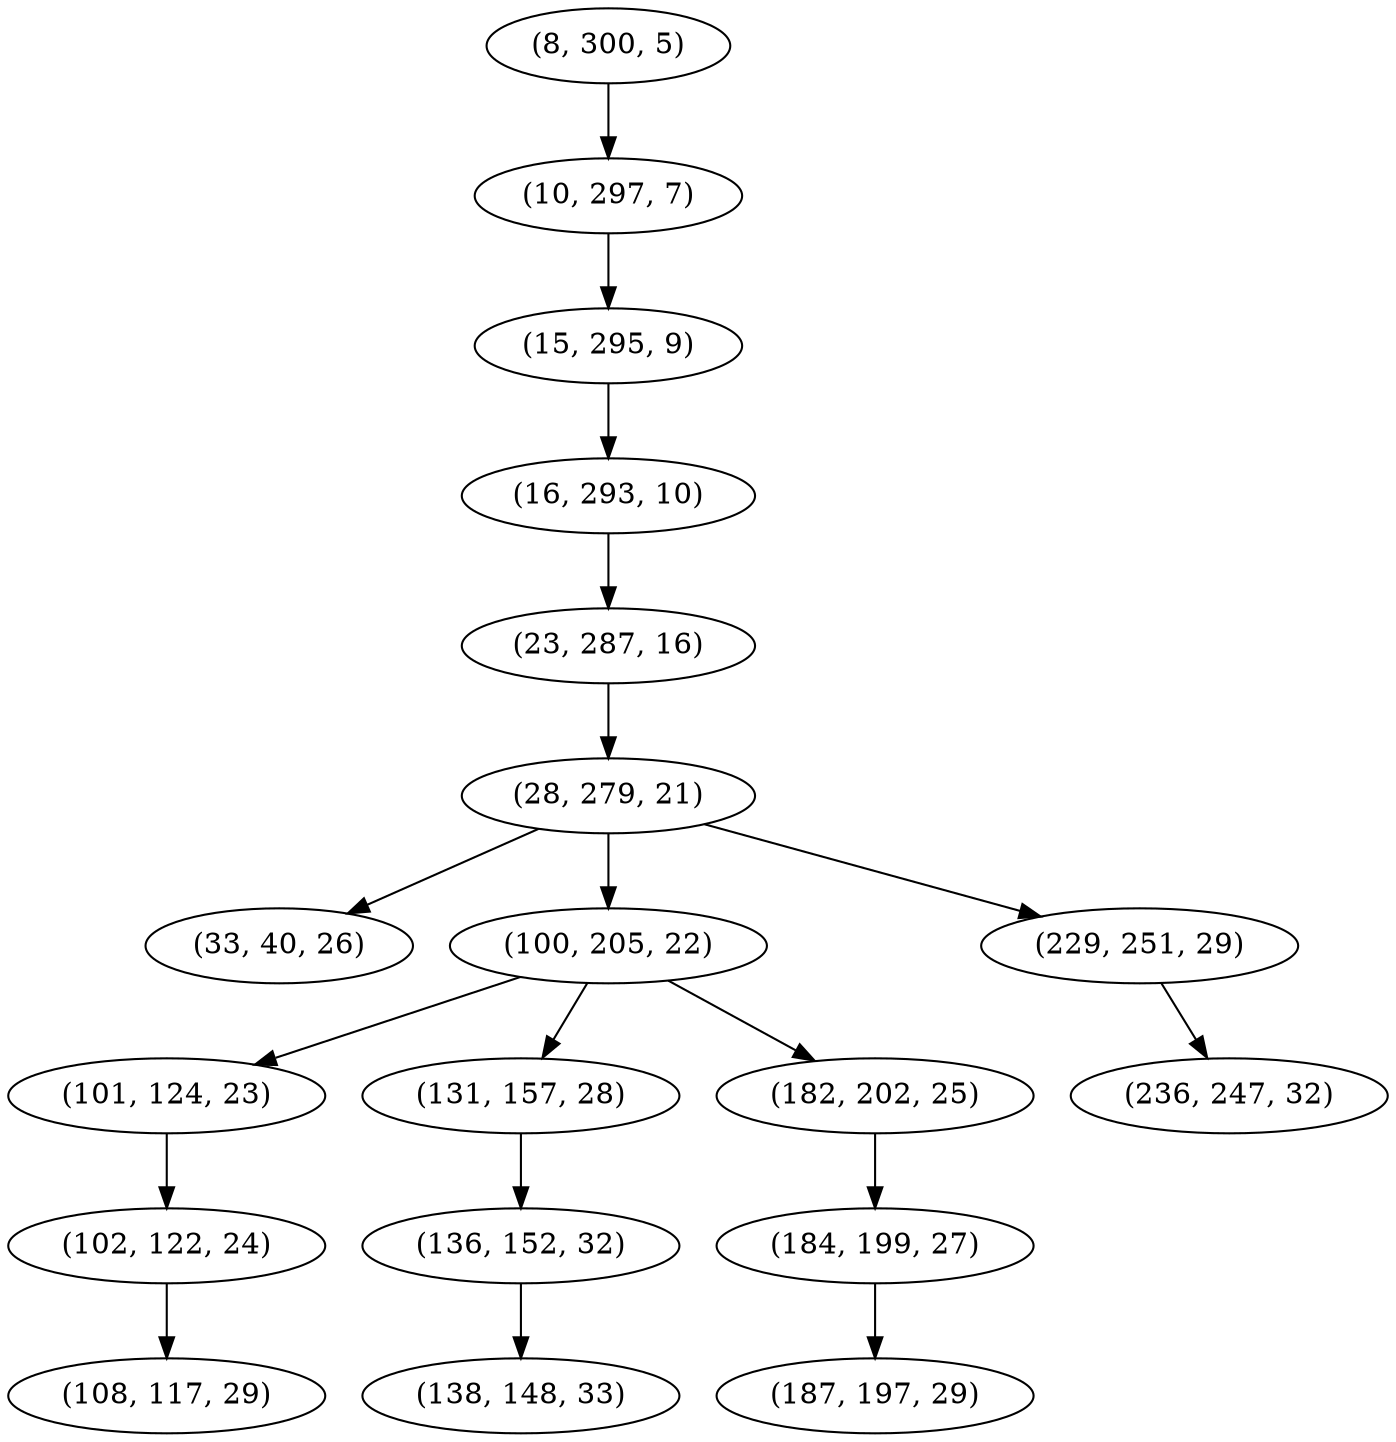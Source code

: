 digraph tree {
    "(8, 300, 5)";
    "(10, 297, 7)";
    "(15, 295, 9)";
    "(16, 293, 10)";
    "(23, 287, 16)";
    "(28, 279, 21)";
    "(33, 40, 26)";
    "(100, 205, 22)";
    "(101, 124, 23)";
    "(102, 122, 24)";
    "(108, 117, 29)";
    "(131, 157, 28)";
    "(136, 152, 32)";
    "(138, 148, 33)";
    "(182, 202, 25)";
    "(184, 199, 27)";
    "(187, 197, 29)";
    "(229, 251, 29)";
    "(236, 247, 32)";
    "(8, 300, 5)" -> "(10, 297, 7)";
    "(10, 297, 7)" -> "(15, 295, 9)";
    "(15, 295, 9)" -> "(16, 293, 10)";
    "(16, 293, 10)" -> "(23, 287, 16)";
    "(23, 287, 16)" -> "(28, 279, 21)";
    "(28, 279, 21)" -> "(33, 40, 26)";
    "(28, 279, 21)" -> "(100, 205, 22)";
    "(28, 279, 21)" -> "(229, 251, 29)";
    "(100, 205, 22)" -> "(101, 124, 23)";
    "(100, 205, 22)" -> "(131, 157, 28)";
    "(100, 205, 22)" -> "(182, 202, 25)";
    "(101, 124, 23)" -> "(102, 122, 24)";
    "(102, 122, 24)" -> "(108, 117, 29)";
    "(131, 157, 28)" -> "(136, 152, 32)";
    "(136, 152, 32)" -> "(138, 148, 33)";
    "(182, 202, 25)" -> "(184, 199, 27)";
    "(184, 199, 27)" -> "(187, 197, 29)";
    "(229, 251, 29)" -> "(236, 247, 32)";
}
